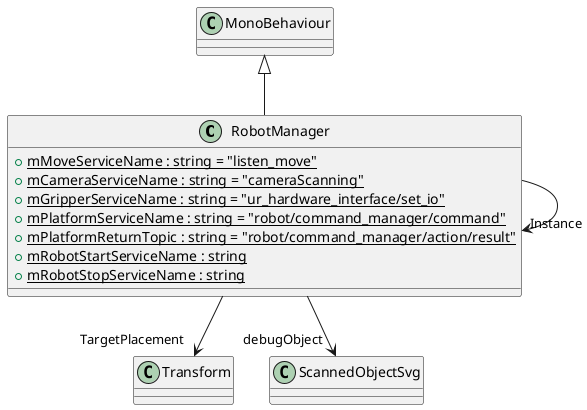 @startuml
class RobotManager {
    + {static} mMoveServiceName : string = "listen_move"
    + {static} mCameraServiceName : string = "cameraScanning"
    + {static} mGripperServiceName : string = "ur_hardware_interface/set_io"
    + {static} mPlatformServiceName : string = "robot/command_manager/command"
    + {static} mPlatformReturnTopic : string = "robot/command_manager/action/result"
    + {static} mRobotStartServiceName : string
    + {static} mRobotStopServiceName : string
}
MonoBehaviour <|-- RobotManager
RobotManager --> "TargetPlacement" Transform
RobotManager --> "debugObject" ScannedObjectSvg
RobotManager --> "Instance" RobotManager
@enduml
